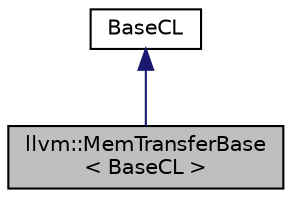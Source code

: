 digraph "llvm::MemTransferBase&lt; BaseCL &gt;"
{
 // LATEX_PDF_SIZE
  bgcolor="transparent";
  edge [fontname="Helvetica",fontsize="10",labelfontname="Helvetica",labelfontsize="10"];
  node [fontname="Helvetica",fontsize="10",shape=record];
  Node1 [label="llvm::MemTransferBase\l\< BaseCL \>",height=0.2,width=0.4,color="black", fillcolor="grey75", style="filled", fontcolor="black",tooltip="Common base class for all memory transfer intrinsics."];
  Node2 -> Node1 [dir="back",color="midnightblue",fontsize="10",style="solid",fontname="Helvetica"];
  Node2 [label="BaseCL",height=0.2,width=0.4,color="black",URL="$classBaseCL.html",tooltip=" "];
}

